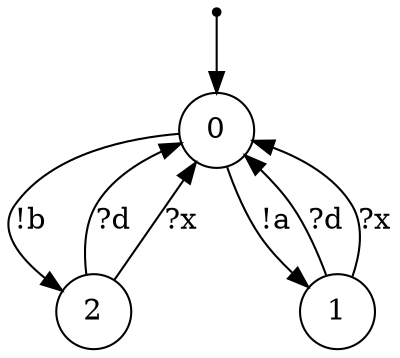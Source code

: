 digraph {
 node [shape=point] ENTRY
 node [shape=circle]
 ENTRY -> 0
0 -> 2 [label="!b"]
2 -> 0 [label="?d"]
2 -> 0 [label="?x"]
0 -> 1 [label="!a"]
1 -> 0 [label="?d"]
1 -> 0 [label="?x"]
}